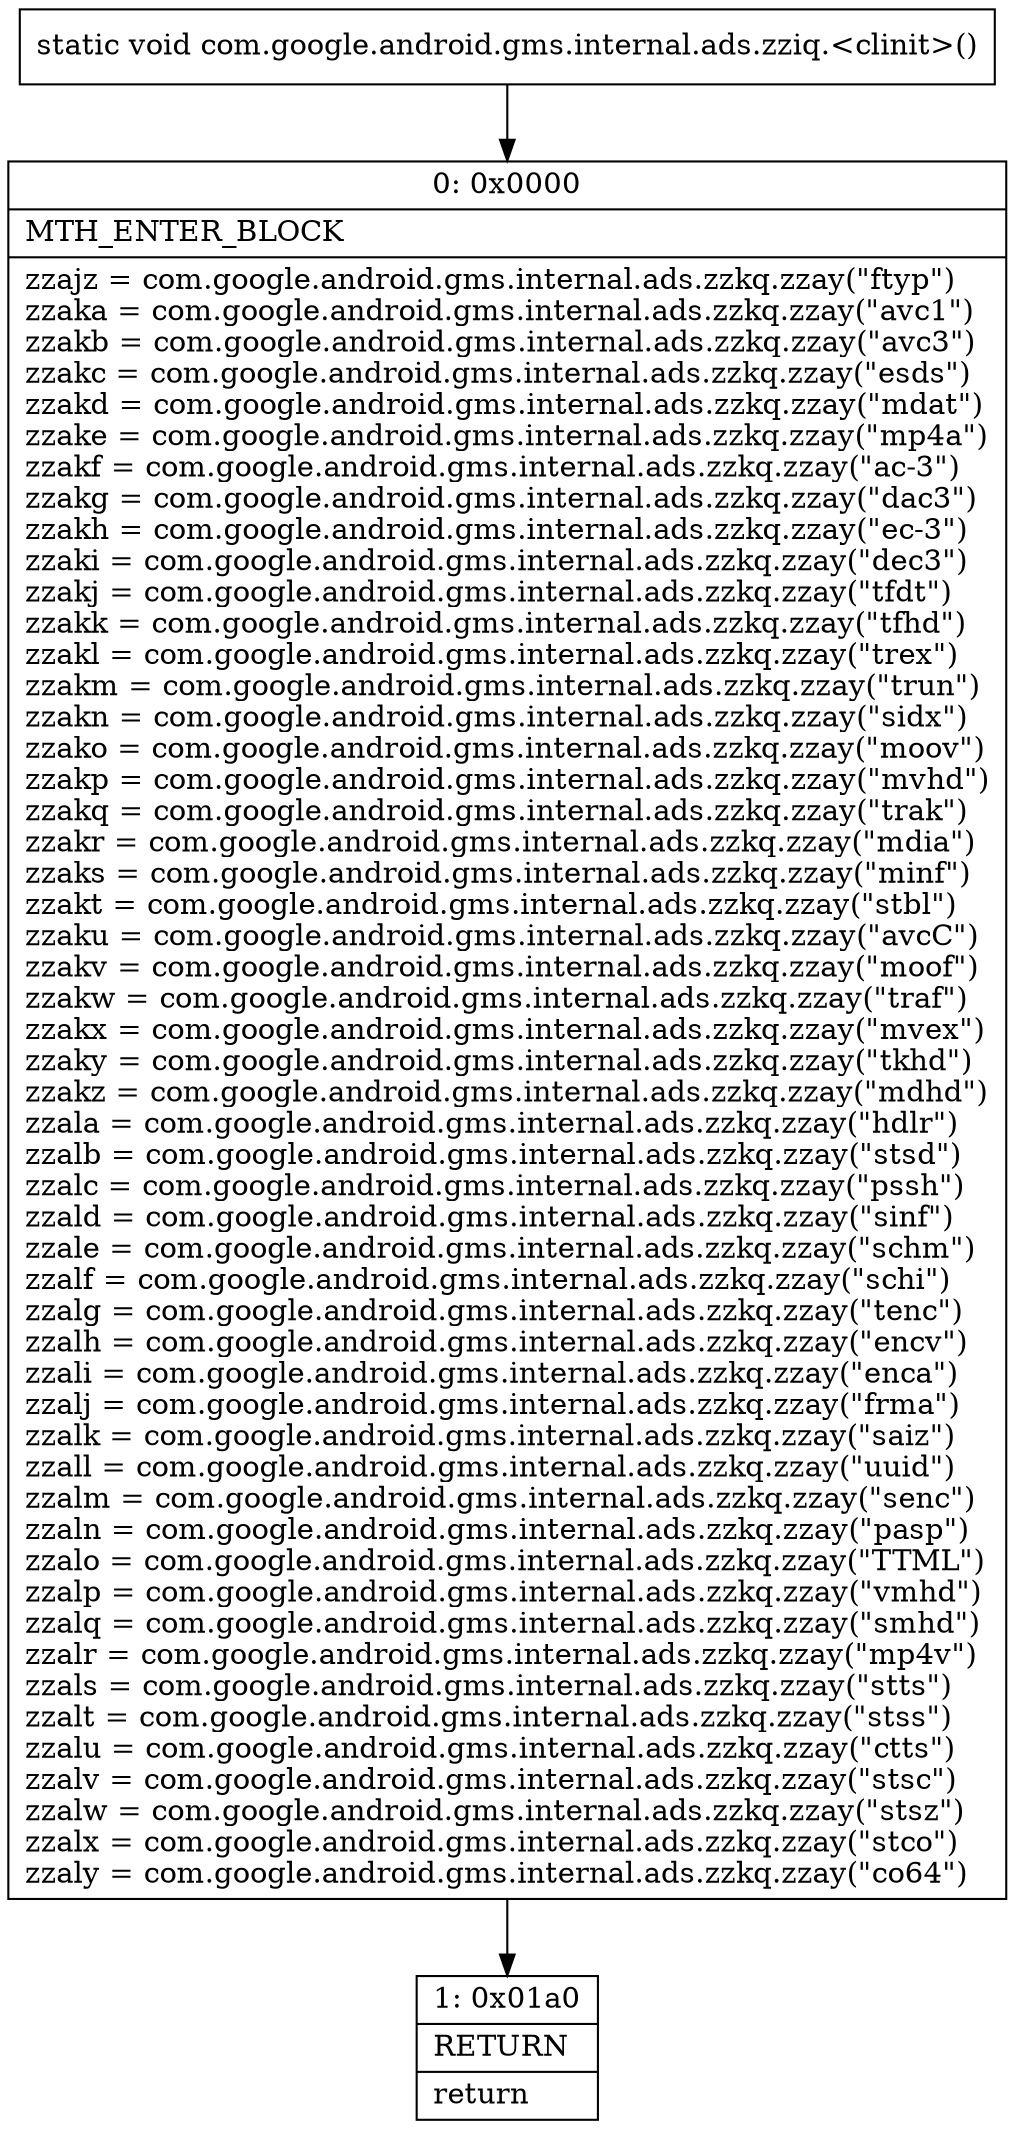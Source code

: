 digraph "CFG forcom.google.android.gms.internal.ads.zziq.\<clinit\>()V" {
Node_0 [shape=record,label="{0\:\ 0x0000|MTH_ENTER_BLOCK\l|zzajz = com.google.android.gms.internal.ads.zzkq.zzay(\"ftyp\")\lzzaka = com.google.android.gms.internal.ads.zzkq.zzay(\"avc1\")\lzzakb = com.google.android.gms.internal.ads.zzkq.zzay(\"avc3\")\lzzakc = com.google.android.gms.internal.ads.zzkq.zzay(\"esds\")\lzzakd = com.google.android.gms.internal.ads.zzkq.zzay(\"mdat\")\lzzake = com.google.android.gms.internal.ads.zzkq.zzay(\"mp4a\")\lzzakf = com.google.android.gms.internal.ads.zzkq.zzay(\"ac\-3\")\lzzakg = com.google.android.gms.internal.ads.zzkq.zzay(\"dac3\")\lzzakh = com.google.android.gms.internal.ads.zzkq.zzay(\"ec\-3\")\lzzaki = com.google.android.gms.internal.ads.zzkq.zzay(\"dec3\")\lzzakj = com.google.android.gms.internal.ads.zzkq.zzay(\"tfdt\")\lzzakk = com.google.android.gms.internal.ads.zzkq.zzay(\"tfhd\")\lzzakl = com.google.android.gms.internal.ads.zzkq.zzay(\"trex\")\lzzakm = com.google.android.gms.internal.ads.zzkq.zzay(\"trun\")\lzzakn = com.google.android.gms.internal.ads.zzkq.zzay(\"sidx\")\lzzako = com.google.android.gms.internal.ads.zzkq.zzay(\"moov\")\lzzakp = com.google.android.gms.internal.ads.zzkq.zzay(\"mvhd\")\lzzakq = com.google.android.gms.internal.ads.zzkq.zzay(\"trak\")\lzzakr = com.google.android.gms.internal.ads.zzkq.zzay(\"mdia\")\lzzaks = com.google.android.gms.internal.ads.zzkq.zzay(\"minf\")\lzzakt = com.google.android.gms.internal.ads.zzkq.zzay(\"stbl\")\lzzaku = com.google.android.gms.internal.ads.zzkq.zzay(\"avcC\")\lzzakv = com.google.android.gms.internal.ads.zzkq.zzay(\"moof\")\lzzakw = com.google.android.gms.internal.ads.zzkq.zzay(\"traf\")\lzzakx = com.google.android.gms.internal.ads.zzkq.zzay(\"mvex\")\lzzaky = com.google.android.gms.internal.ads.zzkq.zzay(\"tkhd\")\lzzakz = com.google.android.gms.internal.ads.zzkq.zzay(\"mdhd\")\lzzala = com.google.android.gms.internal.ads.zzkq.zzay(\"hdlr\")\lzzalb = com.google.android.gms.internal.ads.zzkq.zzay(\"stsd\")\lzzalc = com.google.android.gms.internal.ads.zzkq.zzay(\"pssh\")\lzzald = com.google.android.gms.internal.ads.zzkq.zzay(\"sinf\")\lzzale = com.google.android.gms.internal.ads.zzkq.zzay(\"schm\")\lzzalf = com.google.android.gms.internal.ads.zzkq.zzay(\"schi\")\lzzalg = com.google.android.gms.internal.ads.zzkq.zzay(\"tenc\")\lzzalh = com.google.android.gms.internal.ads.zzkq.zzay(\"encv\")\lzzali = com.google.android.gms.internal.ads.zzkq.zzay(\"enca\")\lzzalj = com.google.android.gms.internal.ads.zzkq.zzay(\"frma\")\lzzalk = com.google.android.gms.internal.ads.zzkq.zzay(\"saiz\")\lzzall = com.google.android.gms.internal.ads.zzkq.zzay(\"uuid\")\lzzalm = com.google.android.gms.internal.ads.zzkq.zzay(\"senc\")\lzzaln = com.google.android.gms.internal.ads.zzkq.zzay(\"pasp\")\lzzalo = com.google.android.gms.internal.ads.zzkq.zzay(\"TTML\")\lzzalp = com.google.android.gms.internal.ads.zzkq.zzay(\"vmhd\")\lzzalq = com.google.android.gms.internal.ads.zzkq.zzay(\"smhd\")\lzzalr = com.google.android.gms.internal.ads.zzkq.zzay(\"mp4v\")\lzzals = com.google.android.gms.internal.ads.zzkq.zzay(\"stts\")\lzzalt = com.google.android.gms.internal.ads.zzkq.zzay(\"stss\")\lzzalu = com.google.android.gms.internal.ads.zzkq.zzay(\"ctts\")\lzzalv = com.google.android.gms.internal.ads.zzkq.zzay(\"stsc\")\lzzalw = com.google.android.gms.internal.ads.zzkq.zzay(\"stsz\")\lzzalx = com.google.android.gms.internal.ads.zzkq.zzay(\"stco\")\lzzaly = com.google.android.gms.internal.ads.zzkq.zzay(\"co64\")\l}"];
Node_1 [shape=record,label="{1\:\ 0x01a0|RETURN\l|return\l}"];
MethodNode[shape=record,label="{static void com.google.android.gms.internal.ads.zziq.\<clinit\>() }"];
MethodNode -> Node_0;
Node_0 -> Node_1;
}

